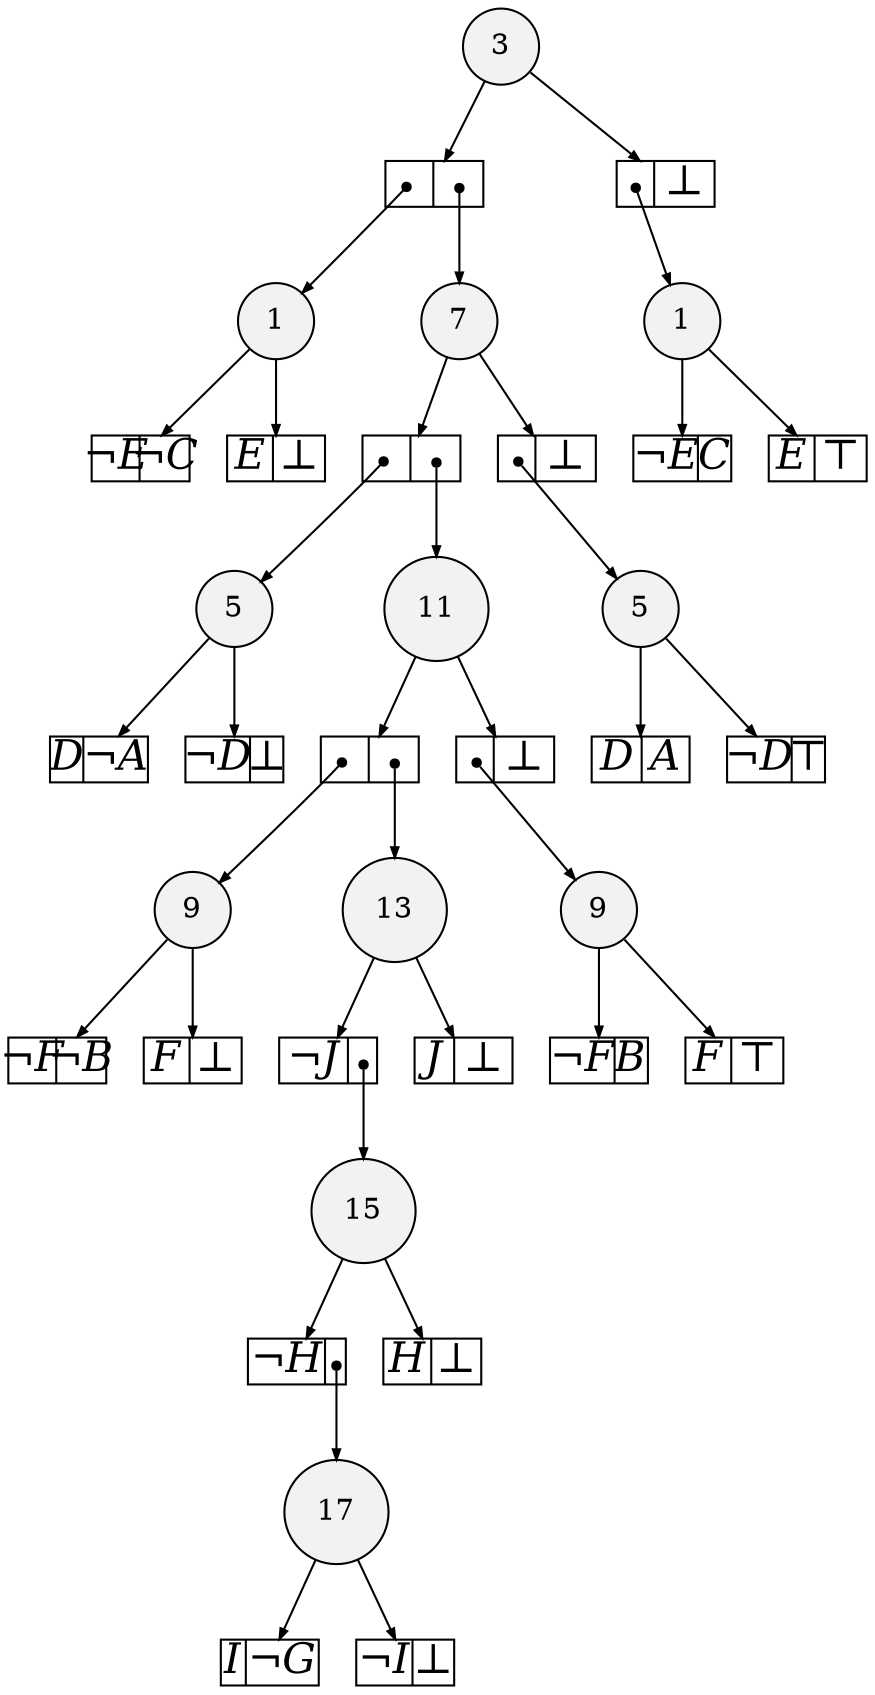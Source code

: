 
digraph sdd {

overlap=false

{rank=same; n188 }
{rank=same; n1489 }
{rank=same; n1490 }
{rank=same; n1533 }
{rank=same; n1479 n1532 }
{rank=same; n1535 }
{rank=same; n954 n1534 }
{rank=same; n1541 }
{rank=same; n1538 n1540 }

n188 [label= "17",style=filled,fillcolor=gray95,shape=circle,height=.25,width=.25]; 
n188e0
      [label= "<L>I|<R>&not;G",
      shape=record,
      fontsize=20,
      fontname="Times-Italic",
      fillcolor=white,
      style=filled,
      fixedsize=true,
      height=.30, 
      width=.65];

n188->n188e0 [arrowsize=.50];
n188e1
      [label= "<L>&not;I|<R>&#8869;",
      shape=record,
      fontsize=20,
      fontname="Times-Italic",
      fillcolor=white,
      style=filled,
      fixedsize=true,
      height=.30, 
      width=.65];

n188->n188e1 [arrowsize=.50];
n1489 [label= "15",style=filled,fillcolor=gray95,shape=circle,height=.25,width=.25]; 
n1489e0
      [label= "<L>&not;H|<R>",
      shape=record,
      fontsize=20,
      fontname="Times-Italic",
      fillcolor=white,
      style=filled,
      fixedsize=true,
      height=.30, 
      width=.65];

n1489->n1489e0 [arrowsize=.50];
n1489e0:R:c->n188 [arrowsize=.50,tailclip=false,arrowtail=dot,dir=both];
n1489e1
      [label= "<L>H|<R>&#8869;",
      shape=record,
      fontsize=20,
      fontname="Times-Italic",
      fillcolor=white,
      style=filled,
      fixedsize=true,
      height=.30, 
      width=.65];

n1489->n1489e1 [arrowsize=.50];
n1490 [label= "13",style=filled,fillcolor=gray95,shape=circle,height=.25,width=.25]; 
n1490e0
      [label= "<L>&not;J|<R>",
      shape=record,
      fontsize=20,
      fontname="Times-Italic",
      fillcolor=white,
      style=filled,
      fixedsize=true,
      height=.30, 
      width=.65];

n1490->n1490e0 [arrowsize=.50];
n1490e0:R:c->n1489 [arrowsize=.50,tailclip=false,arrowtail=dot,dir=both];
n1490e1
      [label= "<L>J|<R>&#8869;",
      shape=record,
      fontsize=20,
      fontname="Times-Italic",
      fillcolor=white,
      style=filled,
      fixedsize=true,
      height=.30, 
      width=.65];

n1490->n1490e1 [arrowsize=.50];
n1533 [label= "11",style=filled,fillcolor=gray95,shape=circle,height=.25,width=.25]; 
n1533e0
      [label= "<L>|<R>",
      shape=record,
      fontsize=20,
      fontname="Times-Italic",
      fillcolor=white,
      style=filled,
      fixedsize=true,
      height=.30, 
      width=.65];

n1533->n1533e0 [arrowsize=.50];
n1533e0:L:c->n1479 [arrowsize=.50,tailclip=false,arrowtail=dot,dir=both];
n1533e0:R:c->n1490 [arrowsize=.50,tailclip=false,arrowtail=dot,dir=both];
n1533e1
      [label= "<L>|<R>&#8869;",
      shape=record,
      fontsize=20,
      fontname="Times-Italic",
      fillcolor=white,
      style=filled,
      fixedsize=true,
      height=.30, 
      width=.65];

n1533->n1533e1 [arrowsize=.50];
n1533e1:L:c->n1532 [arrowsize=.50,tailclip=false,arrowtail=dot,dir=both];
n1479 [label= "9",style=filled,fillcolor=gray95,shape=circle,height=.25,width=.25]; 
n1479e0
      [label= "<L>&not;F|<R>&not;B",
      shape=record,
      fontsize=20,
      fontname="Times-Italic",
      fillcolor=white,
      style=filled,
      fixedsize=true,
      height=.30, 
      width=.65];

n1479->n1479e0 [arrowsize=.50];
n1479e1
      [label= "<L>F|<R>&#8869;",
      shape=record,
      fontsize=20,
      fontname="Times-Italic",
      fillcolor=white,
      style=filled,
      fixedsize=true,
      height=.30, 
      width=.65];

n1479->n1479e1 [arrowsize=.50];
n1532 [label= "9",style=filled,fillcolor=gray95,shape=circle,height=.25,width=.25]; 
n1532e0
      [label= "<L>&not;F|<R>B",
      shape=record,
      fontsize=20,
      fontname="Times-Italic",
      fillcolor=white,
      style=filled,
      fixedsize=true,
      height=.30, 
      width=.65];

n1532->n1532e0 [arrowsize=.50];
n1532e1
      [label= "<L>F|<R>&#8868;",
      shape=record,
      fontsize=20,
      fontname="Times-Italic",
      fillcolor=white,
      style=filled,
      fixedsize=true,
      height=.30, 
      width=.65];

n1532->n1532e1 [arrowsize=.50];
n1535 [label= "7",style=filled,fillcolor=gray95,shape=circle,height=.25,width=.25]; 
n1535e0
      [label= "<L>|<R>",
      shape=record,
      fontsize=20,
      fontname="Times-Italic",
      fillcolor=white,
      style=filled,
      fixedsize=true,
      height=.30, 
      width=.65];

n1535->n1535e0 [arrowsize=.50];
n1535e0:L:c->n954 [arrowsize=.50,tailclip=false,arrowtail=dot,dir=both];
n1535e0:R:c->n1533 [arrowsize=.50,tailclip=false,arrowtail=dot,dir=both];
n1535e1
      [label= "<L>|<R>&#8869;",
      shape=record,
      fontsize=20,
      fontname="Times-Italic",
      fillcolor=white,
      style=filled,
      fixedsize=true,
      height=.30, 
      width=.65];

n1535->n1535e1 [arrowsize=.50];
n1535e1:L:c->n1534 [arrowsize=.50,tailclip=false,arrowtail=dot,dir=both];
n954 [label= "5",style=filled,fillcolor=gray95,shape=circle,height=.25,width=.25]; 
n954e0
      [label= "<L>D|<R>&not;A",
      shape=record,
      fontsize=20,
      fontname="Times-Italic",
      fillcolor=white,
      style=filled,
      fixedsize=true,
      height=.30, 
      width=.65];

n954->n954e0 [arrowsize=.50];
n954e1
      [label= "<L>&not;D|<R>&#8869;",
      shape=record,
      fontsize=20,
      fontname="Times-Italic",
      fillcolor=white,
      style=filled,
      fixedsize=true,
      height=.30, 
      width=.65];

n954->n954e1 [arrowsize=.50];
n1534 [label= "5",style=filled,fillcolor=gray95,shape=circle,height=.25,width=.25]; 
n1534e0
      [label= "<L>D|<R>A",
      shape=record,
      fontsize=20,
      fontname="Times-Italic",
      fillcolor=white,
      style=filled,
      fixedsize=true,
      height=.30, 
      width=.65];

n1534->n1534e0 [arrowsize=.50];
n1534e1
      [label= "<L>&not;D|<R>&#8868;",
      shape=record,
      fontsize=20,
      fontname="Times-Italic",
      fillcolor=white,
      style=filled,
      fixedsize=true,
      height=.30, 
      width=.65];

n1534->n1534e1 [arrowsize=.50];
n1541 [label= "3",style=filled,fillcolor=gray95,shape=circle,height=.25,width=.25]; 
n1541e0
      [label= "<L>|<R>",
      shape=record,
      fontsize=20,
      fontname="Times-Italic",
      fillcolor=white,
      style=filled,
      fixedsize=true,
      height=.30, 
      width=.65];

n1541->n1541e0 [arrowsize=.50];
n1541e0:L:c->n1538 [arrowsize=.50,tailclip=false,arrowtail=dot,dir=both];
n1541e0:R:c->n1535 [arrowsize=.50,tailclip=false,arrowtail=dot,dir=both];
n1541e1
      [label= "<L>|<R>&#8869;",
      shape=record,
      fontsize=20,
      fontname="Times-Italic",
      fillcolor=white,
      style=filled,
      fixedsize=true,
      height=.30, 
      width=.65];

n1541->n1541e1 [arrowsize=.50];
n1541e1:L:c->n1540 [arrowsize=.50,tailclip=false,arrowtail=dot,dir=both];
n1538 [label= "1",style=filled,fillcolor=gray95,shape=circle,height=.25,width=.25]; 
n1538e0
      [label= "<L>&not;E|<R>&not;C",
      shape=record,
      fontsize=20,
      fontname="Times-Italic",
      fillcolor=white,
      style=filled,
      fixedsize=true,
      height=.30, 
      width=.65];

n1538->n1538e0 [arrowsize=.50];
n1538e1
      [label= "<L>E|<R>&#8869;",
      shape=record,
      fontsize=20,
      fontname="Times-Italic",
      fillcolor=white,
      style=filled,
      fixedsize=true,
      height=.30, 
      width=.65];

n1538->n1538e1 [arrowsize=.50];
n1540 [label= "1",style=filled,fillcolor=gray95,shape=circle,height=.25,width=.25]; 
n1540e0
      [label= "<L>&not;E|<R>C",
      shape=record,
      fontsize=20,
      fontname="Times-Italic",
      fillcolor=white,
      style=filled,
      fixedsize=true,
      height=.30, 
      width=.65];

n1540->n1540e0 [arrowsize=.50];
n1540e1
      [label= "<L>E|<R>&#8868;",
      shape=record,
      fontsize=20,
      fontname="Times-Italic",
      fillcolor=white,
      style=filled,
      fixedsize=true,
      height=.30, 
      width=.65];

n1540->n1540e1 [arrowsize=.50];


}